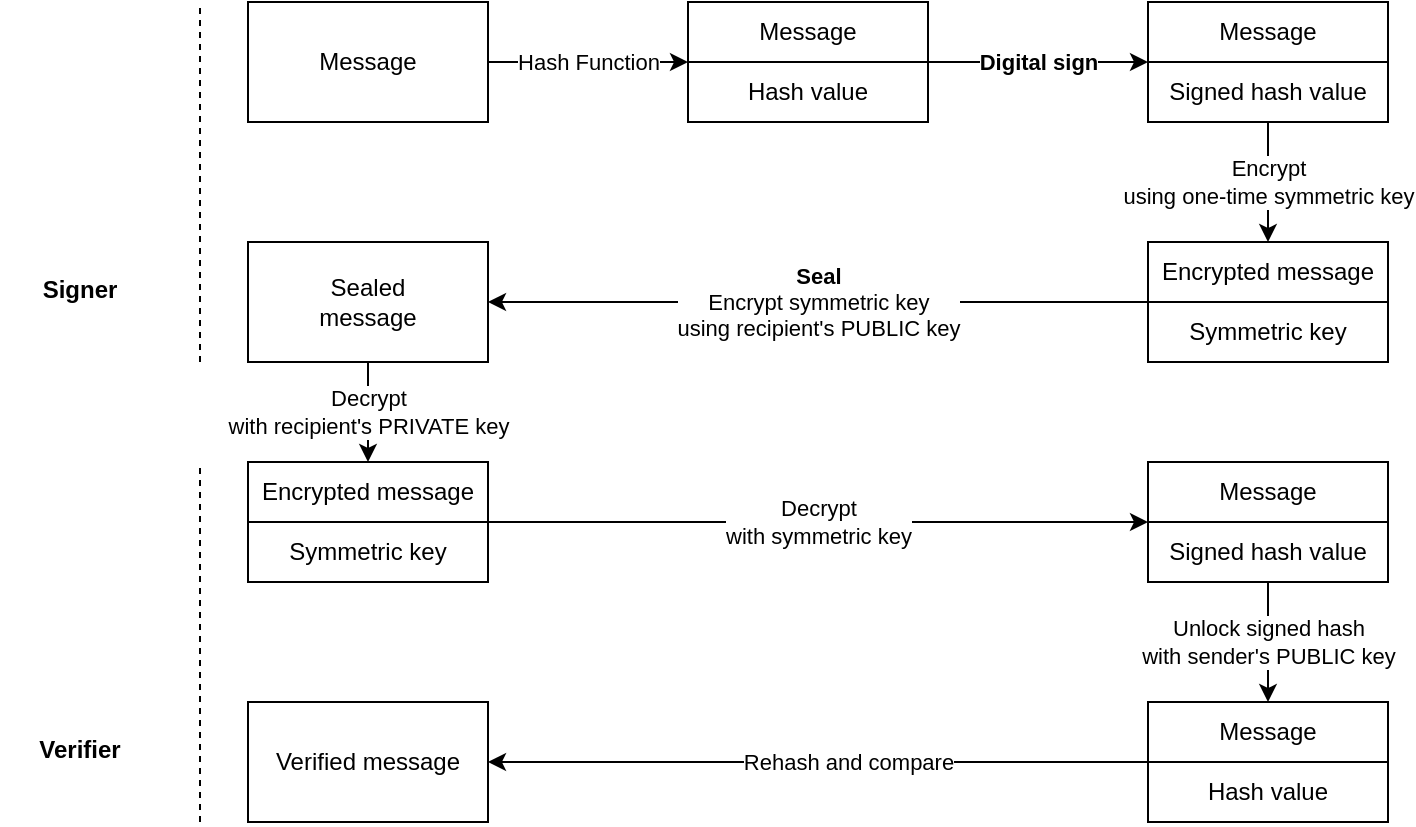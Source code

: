 <mxfile version="13.3.5" type="device"><diagram id="RObHqhlTvAYodT3YEmZ6" name="Page-1"><mxGraphModel dx="922" dy="683" grid="1" gridSize="10" guides="1" tooltips="1" connect="1" arrows="1" fold="1" page="1" pageScale="1" pageWidth="827" pageHeight="1169" math="0" shadow="0"><root><mxCell id="0"/><mxCell id="1" parent="0"/><mxCell id="suEXAljeSXj4y321k5lu-1" value="Message" style="rounded=0;whiteSpace=wrap;html=1;" vertex="1" parent="1"><mxGeometry x="134" y="170" width="120" height="60" as="geometry"/></mxCell><mxCell id="suEXAljeSXj4y321k5lu-2" value="Hash Function" style="endArrow=classic;html=1;exitX=1;exitY=0.5;exitDx=0;exitDy=0;entryX=0;entryY=0;entryDx=0;entryDy=0;" edge="1" parent="1" source="suEXAljeSXj4y321k5lu-1" target="suEXAljeSXj4y321k5lu-4"><mxGeometry width="50" height="50" relative="1" as="geometry"><mxPoint x="304" y="240" as="sourcePoint"/><mxPoint x="354" y="190" as="targetPoint"/></mxGeometry></mxCell><mxCell id="suEXAljeSXj4y321k5lu-3" value="Message" style="rounded=0;whiteSpace=wrap;html=1;" vertex="1" parent="1"><mxGeometry x="354" y="170" width="120" height="30" as="geometry"/></mxCell><mxCell id="suEXAljeSXj4y321k5lu-4" value="Hash value" style="rounded=0;whiteSpace=wrap;html=1;" vertex="1" parent="1"><mxGeometry x="354" y="200" width="120" height="30" as="geometry"/></mxCell><mxCell id="suEXAljeSXj4y321k5lu-6" value="Digital sign" style="endArrow=classic;html=1;exitX=1;exitY=0;exitDx=0;exitDy=0;entryX=0;entryY=0;entryDx=0;entryDy=0;fontStyle=1" edge="1" parent="1" source="suEXAljeSXj4y321k5lu-4" target="suEXAljeSXj4y321k5lu-8"><mxGeometry width="50" height="50" relative="1" as="geometry"><mxPoint x="474" y="200" as="sourcePoint"/><mxPoint x="524" y="200" as="targetPoint"/></mxGeometry></mxCell><mxCell id="suEXAljeSXj4y321k5lu-7" value="Message" style="rounded=0;whiteSpace=wrap;html=1;" vertex="1" parent="1"><mxGeometry x="584" y="170" width="120" height="30" as="geometry"/></mxCell><mxCell id="suEXAljeSXj4y321k5lu-8" value="Signed hash value" style="rounded=0;whiteSpace=wrap;html=1;" vertex="1" parent="1"><mxGeometry x="584" y="200" width="120" height="30" as="geometry"/></mxCell><mxCell id="suEXAljeSXj4y321k5lu-24" value="Encrypt&lt;br&gt;using one-time symmetric key" style="endArrow=classic;html=1;exitX=0.5;exitY=1;exitDx=0;exitDy=0;entryX=0.5;entryY=0;entryDx=0;entryDy=0;" edge="1" parent="1" source="suEXAljeSXj4y321k5lu-8" target="suEXAljeSXj4y321k5lu-25"><mxGeometry width="50" height="50" relative="1" as="geometry"><mxPoint x="304" y="350" as="sourcePoint"/><mxPoint x="354" y="300" as="targetPoint"/></mxGeometry></mxCell><mxCell id="suEXAljeSXj4y321k5lu-25" value="Encrypted message" style="rounded=0;whiteSpace=wrap;html=1;" vertex="1" parent="1"><mxGeometry x="584" y="290" width="120" height="30" as="geometry"/></mxCell><mxCell id="suEXAljeSXj4y321k5lu-26" value="Symmetric key" style="rounded=0;whiteSpace=wrap;html=1;" vertex="1" parent="1"><mxGeometry x="584" y="320" width="120" height="30" as="geometry"/></mxCell><mxCell id="suEXAljeSXj4y321k5lu-36" value="&lt;b&gt;Seal&lt;/b&gt;&lt;br&gt;Encrypt symmetric key&lt;br&gt;using recipient's PUBLIC key" style="endArrow=classic;html=1;exitX=0;exitY=1;exitDx=0;exitDy=0;" edge="1" parent="1" source="suEXAljeSXj4y321k5lu-25" target="suEXAljeSXj4y321k5lu-53"><mxGeometry width="50" height="50" relative="1" as="geometry"><mxPoint x="474" y="400" as="sourcePoint"/><mxPoint x="254" y="317.5" as="targetPoint"/></mxGeometry></mxCell><mxCell id="suEXAljeSXj4y321k5lu-52" value="Signer" style="shape=image;verticalLabelPosition=bottom;labelBackgroundColor=#ffffff;verticalAlign=top;aspect=fixed;imageAspect=0;image=https://www.shareicon.net/data/256x256/2015/10/21/659808_pencil_512x512.png;fontStyle=1" vertex="1" parent="1"><mxGeometry x="10" y="220" width="80" height="80" as="geometry"/></mxCell><mxCell id="suEXAljeSXj4y321k5lu-53" value="Sealed&lt;br&gt;message" style="rounded=0;whiteSpace=wrap;html=1;" vertex="1" parent="1"><mxGeometry x="134" y="290" width="120" height="60" as="geometry"/></mxCell><mxCell id="suEXAljeSXj4y321k5lu-54" value="" style="endArrow=none;dashed=1;html=1;" edge="1" parent="1"><mxGeometry width="50" height="50" relative="1" as="geometry"><mxPoint x="110" y="350" as="sourcePoint"/><mxPoint x="110" y="170" as="targetPoint"/></mxGeometry></mxCell><mxCell id="suEXAljeSXj4y321k5lu-55" value="Verifier" style="shape=image;verticalLabelPosition=bottom;labelBackgroundColor=#ffffff;verticalAlign=top;aspect=fixed;imageAspect=0;image=https://static.thenounproject.com/png/638256-200.png;fontStyle=1" vertex="1" parent="1"><mxGeometry x="10" y="450" width="80" height="80" as="geometry"/></mxCell><mxCell id="suEXAljeSXj4y321k5lu-56" value="" style="endArrow=none;dashed=1;html=1;" edge="1" parent="1"><mxGeometry width="50" height="50" relative="1" as="geometry"><mxPoint x="110" y="580" as="sourcePoint"/><mxPoint x="110" y="400" as="targetPoint"/></mxGeometry></mxCell><mxCell id="suEXAljeSXj4y321k5lu-57" value="&lt;span&gt;Decrypt&lt;br&gt;&lt;span&gt;with recipient's PRIVATE key&lt;/span&gt;&lt;br&gt;&lt;/span&gt;" style="endArrow=classic;html=1;" edge="1" parent="1" source="suEXAljeSXj4y321k5lu-53" target="suEXAljeSXj4y321k5lu-58"><mxGeometry width="50" height="50" relative="1" as="geometry"><mxPoint x="220" y="500" as="sourcePoint"/><mxPoint x="200" y="450" as="targetPoint"/></mxGeometry></mxCell><mxCell id="suEXAljeSXj4y321k5lu-58" value="Encrypted message" style="rounded=0;whiteSpace=wrap;html=1;" vertex="1" parent="1"><mxGeometry x="134" y="400" width="120" height="30" as="geometry"/></mxCell><mxCell id="suEXAljeSXj4y321k5lu-59" value="Symmetric key" style="rounded=0;whiteSpace=wrap;html=1;" vertex="1" parent="1"><mxGeometry x="134" y="430" width="120" height="30" as="geometry"/></mxCell><mxCell id="suEXAljeSXj4y321k5lu-60" value="&lt;span&gt;Decrypt&lt;br&gt;&lt;span&gt;with symmetric key&lt;/span&gt;&lt;br&gt;&lt;/span&gt;" style="endArrow=classic;html=1;exitX=1;exitY=0;exitDx=0;exitDy=0;entryX=0;entryY=0;entryDx=0;entryDy=0;" edge="1" parent="1" source="suEXAljeSXj4y321k5lu-59" target="suEXAljeSXj4y321k5lu-62"><mxGeometry width="50" height="50" relative="1" as="geometry"><mxPoint x="193.71" y="484" as="sourcePoint"/><mxPoint x="194" y="530" as="targetPoint"/></mxGeometry></mxCell><mxCell id="suEXAljeSXj4y321k5lu-61" value="Message" style="rounded=0;whiteSpace=wrap;html=1;" vertex="1" parent="1"><mxGeometry x="584" y="400" width="120" height="30" as="geometry"/></mxCell><mxCell id="suEXAljeSXj4y321k5lu-62" value="Signed hash value" style="rounded=0;whiteSpace=wrap;html=1;" vertex="1" parent="1"><mxGeometry x="584" y="430" width="120" height="30" as="geometry"/></mxCell><mxCell id="suEXAljeSXj4y321k5lu-65" value="Unlock signed hash&lt;br&gt;with sender's PUBLIC key" style="endArrow=classic;html=1;exitX=0.5;exitY=1;exitDx=0;exitDy=0;entryX=0.5;entryY=0;entryDx=0;entryDy=0;" edge="1" parent="1" source="suEXAljeSXj4y321k5lu-62" target="suEXAljeSXj4y321k5lu-66"><mxGeometry width="50" height="50" relative="1" as="geometry"><mxPoint x="643.71" y="470" as="sourcePoint"/><mxPoint x="644" y="570" as="targetPoint"/></mxGeometry></mxCell><mxCell id="suEXAljeSXj4y321k5lu-66" value="Message" style="rounded=0;whiteSpace=wrap;html=1;" vertex="1" parent="1"><mxGeometry x="584" y="520" width="120" height="30" as="geometry"/></mxCell><mxCell id="suEXAljeSXj4y321k5lu-67" value="Hash value" style="rounded=0;whiteSpace=wrap;html=1;" vertex="1" parent="1"><mxGeometry x="584" y="550" width="120" height="30" as="geometry"/></mxCell><mxCell id="suEXAljeSXj4y321k5lu-68" value="Rehash and compare" style="endArrow=classic;html=1;exitX=0.25;exitY=1;exitDx=0;exitDy=0;entryX=1;entryY=0.5;entryDx=0;entryDy=0;" edge="1" parent="1" source="suEXAljeSXj4y321k5lu-66" target="suEXAljeSXj4y321k5lu-69"><mxGeometry width="50" height="50" relative="1" as="geometry"><mxPoint x="544" y="450" as="sourcePoint"/><mxPoint x="264" y="550" as="targetPoint"/></mxGeometry></mxCell><mxCell id="suEXAljeSXj4y321k5lu-69" value="Verified message" style="rounded=0;whiteSpace=wrap;html=1;" vertex="1" parent="1"><mxGeometry x="134" y="520" width="120" height="60" as="geometry"/></mxCell></root></mxGraphModel></diagram></mxfile>